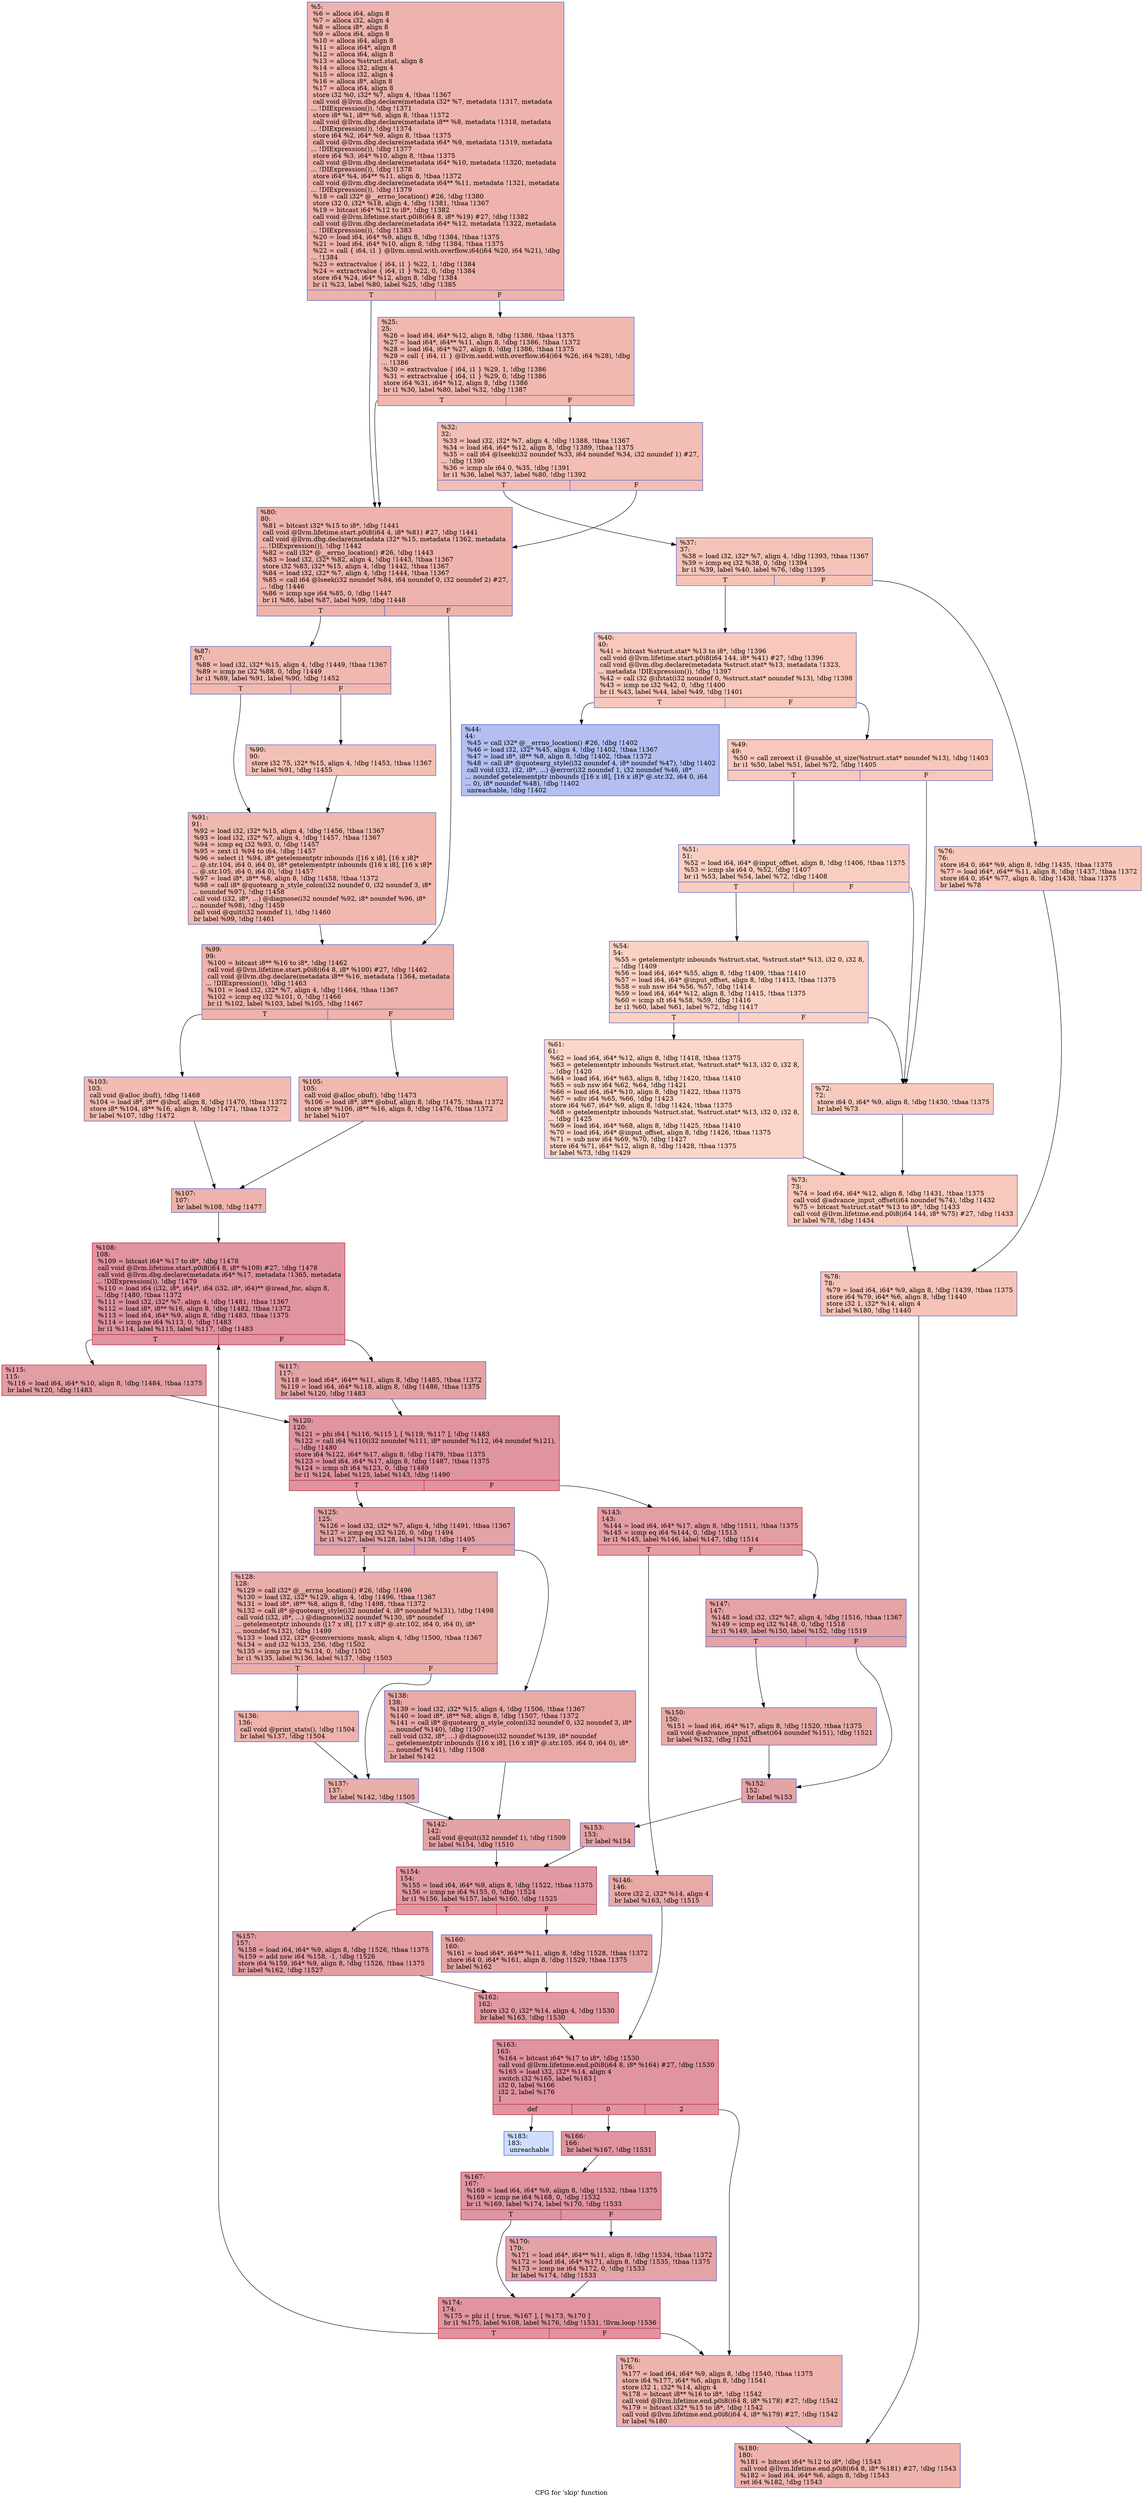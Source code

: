 digraph "CFG for 'skip' function" {
	label="CFG for 'skip' function";

	Node0xfb1440 [shape=record,color="#3d50c3ff", style=filled, fillcolor="#d6524470",label="{%5:\l  %6 = alloca i64, align 8\l  %7 = alloca i32, align 4\l  %8 = alloca i8*, align 8\l  %9 = alloca i64, align 8\l  %10 = alloca i64, align 8\l  %11 = alloca i64*, align 8\l  %12 = alloca i64, align 8\l  %13 = alloca %struct.stat, align 8\l  %14 = alloca i32, align 4\l  %15 = alloca i32, align 4\l  %16 = alloca i8*, align 8\l  %17 = alloca i64, align 8\l  store i32 %0, i32* %7, align 4, !tbaa !1367\l  call void @llvm.dbg.declare(metadata i32* %7, metadata !1317, metadata\l... !DIExpression()), !dbg !1371\l  store i8* %1, i8** %8, align 8, !tbaa !1372\l  call void @llvm.dbg.declare(metadata i8** %8, metadata !1318, metadata\l... !DIExpression()), !dbg !1374\l  store i64 %2, i64* %9, align 8, !tbaa !1375\l  call void @llvm.dbg.declare(metadata i64* %9, metadata !1319, metadata\l... !DIExpression()), !dbg !1377\l  store i64 %3, i64* %10, align 8, !tbaa !1375\l  call void @llvm.dbg.declare(metadata i64* %10, metadata !1320, metadata\l... !DIExpression()), !dbg !1378\l  store i64* %4, i64** %11, align 8, !tbaa !1372\l  call void @llvm.dbg.declare(metadata i64** %11, metadata !1321, metadata\l... !DIExpression()), !dbg !1379\l  %18 = call i32* @__errno_location() #26, !dbg !1380\l  store i32 0, i32* %18, align 4, !dbg !1381, !tbaa !1367\l  %19 = bitcast i64* %12 to i8*, !dbg !1382\l  call void @llvm.lifetime.start.p0i8(i64 8, i8* %19) #27, !dbg !1382\l  call void @llvm.dbg.declare(metadata i64* %12, metadata !1322, metadata\l... !DIExpression()), !dbg !1383\l  %20 = load i64, i64* %9, align 8, !dbg !1384, !tbaa !1375\l  %21 = load i64, i64* %10, align 8, !dbg !1384, !tbaa !1375\l  %22 = call \{ i64, i1 \} @llvm.smul.with.overflow.i64(i64 %20, i64 %21), !dbg\l... !1384\l  %23 = extractvalue \{ i64, i1 \} %22, 1, !dbg !1384\l  %24 = extractvalue \{ i64, i1 \} %22, 0, !dbg !1384\l  store i64 %24, i64* %12, align 8, !dbg !1384\l  br i1 %23, label %80, label %25, !dbg !1385\l|{<s0>T|<s1>F}}"];
	Node0xfb1440:s0 -> Node0xfb1a40;
	Node0xfb1440:s1 -> Node0xfb1630;
	Node0xfb1630 [shape=record,color="#3d50c3ff", style=filled, fillcolor="#dc5d4a70",label="{%25:\l25:                                               \l  %26 = load i64, i64* %12, align 8, !dbg !1386, !tbaa !1375\l  %27 = load i64*, i64** %11, align 8, !dbg !1386, !tbaa !1372\l  %28 = load i64, i64* %27, align 8, !dbg !1386, !tbaa !1375\l  %29 = call \{ i64, i1 \} @llvm.sadd.with.overflow.i64(i64 %26, i64 %28), !dbg\l... !1386\l  %30 = extractvalue \{ i64, i1 \} %29, 1, !dbg !1386\l  %31 = extractvalue \{ i64, i1 \} %29, 0, !dbg !1386\l  store i64 %31, i64* %12, align 8, !dbg !1386\l  br i1 %30, label %80, label %32, !dbg !1387\l|{<s0>T|<s1>F}}"];
	Node0xfb1630:s0 -> Node0xfb1a40;
	Node0xfb1630:s1 -> Node0xfb1680;
	Node0xfb1680 [shape=record,color="#3d50c3ff", style=filled, fillcolor="#e36c5570",label="{%32:\l32:                                               \l  %33 = load i32, i32* %7, align 4, !dbg !1388, !tbaa !1367\l  %34 = load i64, i64* %12, align 8, !dbg !1389, !tbaa !1375\l  %35 = call i64 @lseek(i32 noundef %33, i64 noundef %34, i32 noundef 1) #27,\l... !dbg !1390\l  %36 = icmp sle i64 0, %35, !dbg !1391\l  br i1 %36, label %37, label %80, !dbg !1392\l|{<s0>T|<s1>F}}"];
	Node0xfb1680:s0 -> Node0xfb16d0;
	Node0xfb1680:s1 -> Node0xfb1a40;
	Node0xfb16d0 [shape=record,color="#3d50c3ff", style=filled, fillcolor="#e8765c70",label="{%37:\l37:                                               \l  %38 = load i32, i32* %7, align 4, !dbg !1393, !tbaa !1367\l  %39 = icmp eq i32 %38, 0, !dbg !1394\l  br i1 %39, label %40, label %76, !dbg !1395\l|{<s0>T|<s1>F}}"];
	Node0xfb16d0:s0 -> Node0xfb1720;
	Node0xfb16d0:s1 -> Node0xfb19a0;
	Node0xfb1720 [shape=record,color="#3d50c3ff", style=filled, fillcolor="#ed836670",label="{%40:\l40:                                               \l  %41 = bitcast %struct.stat* %13 to i8*, !dbg !1396\l  call void @llvm.lifetime.start.p0i8(i64 144, i8* %41) #27, !dbg !1396\l  call void @llvm.dbg.declare(metadata %struct.stat* %13, metadata !1323,\l... metadata !DIExpression()), !dbg !1397\l  %42 = call i32 @ifstat(i32 noundef 0, %struct.stat* noundef %13), !dbg !1398\l  %43 = icmp ne i32 %42, 0, !dbg !1400\l  br i1 %43, label %44, label %49, !dbg !1401\l|{<s0>T|<s1>F}}"];
	Node0xfb1720:s0 -> Node0xfb1770;
	Node0xfb1720:s1 -> Node0xfb17c0;
	Node0xfb1770 [shape=record,color="#3d50c3ff", style=filled, fillcolor="#536edd70",label="{%44:\l44:                                               \l  %45 = call i32* @__errno_location() #26, !dbg !1402\l  %46 = load i32, i32* %45, align 4, !dbg !1402, !tbaa !1367\l  %47 = load i8*, i8** %8, align 8, !dbg !1402, !tbaa !1372\l  %48 = call i8* @quotearg_style(i32 noundef 4, i8* noundef %47), !dbg !1402\l  call void (i32, i32, i8*, ...) @error(i32 noundef 1, i32 noundef %46, i8*\l... noundef getelementptr inbounds ([16 x i8], [16 x i8]* @.str.32, i64 0, i64\l... 0), i8* noundef %48), !dbg !1402\l  unreachable, !dbg !1402\l}"];
	Node0xfb17c0 [shape=record,color="#3d50c3ff", style=filled, fillcolor="#ed836670",label="{%49:\l49:                                               \l  %50 = call zeroext i1 @usable_st_size(%struct.stat* noundef %13), !dbg !1403\l  br i1 %50, label %51, label %72, !dbg !1405\l|{<s0>T|<s1>F}}"];
	Node0xfb17c0:s0 -> Node0xfb1810;
	Node0xfb17c0:s1 -> Node0xfb1900;
	Node0xfb1810 [shape=record,color="#3d50c3ff", style=filled, fillcolor="#f2907270",label="{%51:\l51:                                               \l  %52 = load i64, i64* @input_offset, align 8, !dbg !1406, !tbaa !1375\l  %53 = icmp sle i64 0, %52, !dbg !1407\l  br i1 %53, label %54, label %72, !dbg !1408\l|{<s0>T|<s1>F}}"];
	Node0xfb1810:s0 -> Node0xfb1860;
	Node0xfb1810:s1 -> Node0xfb1900;
	Node0xfb1860 [shape=record,color="#3d50c3ff", style=filled, fillcolor="#f4987a70",label="{%54:\l54:                                               \l  %55 = getelementptr inbounds %struct.stat, %struct.stat* %13, i32 0, i32 8,\l... !dbg !1409\l  %56 = load i64, i64* %55, align 8, !dbg !1409, !tbaa !1410\l  %57 = load i64, i64* @input_offset, align 8, !dbg !1413, !tbaa !1375\l  %58 = sub nsw i64 %56, %57, !dbg !1414\l  %59 = load i64, i64* %12, align 8, !dbg !1415, !tbaa !1375\l  %60 = icmp slt i64 %58, %59, !dbg !1416\l  br i1 %60, label %61, label %72, !dbg !1417\l|{<s0>T|<s1>F}}"];
	Node0xfb1860:s0 -> Node0xfb18b0;
	Node0xfb1860:s1 -> Node0xfb1900;
	Node0xfb18b0 [shape=record,color="#3d50c3ff", style=filled, fillcolor="#f5a08170",label="{%61:\l61:                                               \l  %62 = load i64, i64* %12, align 8, !dbg !1418, !tbaa !1375\l  %63 = getelementptr inbounds %struct.stat, %struct.stat* %13, i32 0, i32 8,\l... !dbg !1420\l  %64 = load i64, i64* %63, align 8, !dbg !1420, !tbaa !1410\l  %65 = sub nsw i64 %62, %64, !dbg !1421\l  %66 = load i64, i64* %10, align 8, !dbg !1422, !tbaa !1375\l  %67 = sdiv i64 %65, %66, !dbg !1423\l  store i64 %67, i64* %9, align 8, !dbg !1424, !tbaa !1375\l  %68 = getelementptr inbounds %struct.stat, %struct.stat* %13, i32 0, i32 8,\l... !dbg !1425\l  %69 = load i64, i64* %68, align 8, !dbg !1425, !tbaa !1410\l  %70 = load i64, i64* @input_offset, align 8, !dbg !1426, !tbaa !1375\l  %71 = sub nsw i64 %69, %70, !dbg !1427\l  store i64 %71, i64* %12, align 8, !dbg !1428, !tbaa !1375\l  br label %73, !dbg !1429\l}"];
	Node0xfb18b0 -> Node0xfb1950;
	Node0xfb1900 [shape=record,color="#3d50c3ff", style=filled, fillcolor="#ef886b70",label="{%72:\l72:                                               \l  store i64 0, i64* %9, align 8, !dbg !1430, !tbaa !1375\l  br label %73\l}"];
	Node0xfb1900 -> Node0xfb1950;
	Node0xfb1950 [shape=record,color="#3d50c3ff", style=filled, fillcolor="#ed836670",label="{%73:\l73:                                               \l  %74 = load i64, i64* %12, align 8, !dbg !1431, !tbaa !1375\l  call void @advance_input_offset(i64 noundef %74), !dbg !1432\l  %75 = bitcast %struct.stat* %13 to i8*, !dbg !1433\l  call void @llvm.lifetime.end.p0i8(i64 144, i8* %75) #27, !dbg !1433\l  br label %78, !dbg !1434\l}"];
	Node0xfb1950 -> Node0xfb19f0;
	Node0xfb19a0 [shape=record,color="#3d50c3ff", style=filled, fillcolor="#ec7f6370",label="{%76:\l76:                                               \l  store i64 0, i64* %9, align 8, !dbg !1435, !tbaa !1375\l  %77 = load i64*, i64** %11, align 8, !dbg !1437, !tbaa !1372\l  store i64 0, i64* %77, align 8, !dbg !1438, !tbaa !1375\l  br label %78\l}"];
	Node0xfb19a0 -> Node0xfb19f0;
	Node0xfb19f0 [shape=record,color="#3d50c3ff", style=filled, fillcolor="#e8765c70",label="{%78:\l78:                                               \l  %79 = load i64, i64* %9, align 8, !dbg !1439, !tbaa !1375\l  store i64 %79, i64* %6, align 8, !dbg !1440\l  store i32 1, i32* %14, align 4\l  br label %180, !dbg !1440\l}"];
	Node0xfb19f0 -> Node0xfb24e0;
	Node0xfb1a40 [shape=record,color="#3d50c3ff", style=filled, fillcolor="#d6524470",label="{%80:\l80:                                               \l  %81 = bitcast i32* %15 to i8*, !dbg !1441\l  call void @llvm.lifetime.start.p0i8(i64 4, i8* %81) #27, !dbg !1441\l  call void @llvm.dbg.declare(metadata i32* %15, metadata !1362, metadata\l... !DIExpression()), !dbg !1442\l  %82 = call i32* @__errno_location() #26, !dbg !1443\l  %83 = load i32, i32* %82, align 4, !dbg !1443, !tbaa !1367\l  store i32 %83, i32* %15, align 4, !dbg !1442, !tbaa !1367\l  %84 = load i32, i32* %7, align 4, !dbg !1444, !tbaa !1367\l  %85 = call i64 @lseek(i32 noundef %84, i64 noundef 0, i32 noundef 2) #27,\l... !dbg !1446\l  %86 = icmp sge i64 %85, 0, !dbg !1447\l  br i1 %86, label %87, label %99, !dbg !1448\l|{<s0>T|<s1>F}}"];
	Node0xfb1a40:s0 -> Node0xfb1a90;
	Node0xfb1a40:s1 -> Node0xfb1b80;
	Node0xfb1a90 [shape=record,color="#3d50c3ff", style=filled, fillcolor="#de614d70",label="{%87:\l87:                                               \l  %88 = load i32, i32* %15, align 4, !dbg !1449, !tbaa !1367\l  %89 = icmp ne i32 %88, 0, !dbg !1449\l  br i1 %89, label %91, label %90, !dbg !1452\l|{<s0>T|<s1>F}}"];
	Node0xfb1a90:s0 -> Node0xfb1b30;
	Node0xfb1a90:s1 -> Node0xfb1ae0;
	Node0xfb1ae0 [shape=record,color="#3d50c3ff", style=filled, fillcolor="#e5705870",label="{%90:\l90:                                               \l  store i32 75, i32* %15, align 4, !dbg !1453, !tbaa !1367\l  br label %91, !dbg !1455\l}"];
	Node0xfb1ae0 -> Node0xfb1b30;
	Node0xfb1b30 [shape=record,color="#3d50c3ff", style=filled, fillcolor="#de614d70",label="{%91:\l91:                                               \l  %92 = load i32, i32* %15, align 4, !dbg !1456, !tbaa !1367\l  %93 = load i32, i32* %7, align 4, !dbg !1457, !tbaa !1367\l  %94 = icmp eq i32 %93, 0, !dbg !1457\l  %95 = zext i1 %94 to i64, !dbg !1457\l  %96 = select i1 %94, i8* getelementptr inbounds ([16 x i8], [16 x i8]*\l... @.str.104, i64 0, i64 0), i8* getelementptr inbounds ([16 x i8], [16 x i8]*\l... @.str.105, i64 0, i64 0), !dbg !1457\l  %97 = load i8*, i8** %8, align 8, !dbg !1458, !tbaa !1372\l  %98 = call i8* @quotearg_n_style_colon(i32 noundef 0, i32 noundef 3, i8*\l... noundef %97), !dbg !1458\l  call void (i32, i8*, ...) @diagnose(i32 noundef %92, i8* noundef %96, i8*\l... noundef %98), !dbg !1459\l  call void @quit(i32 noundef 1), !dbg !1460\l  br label %99, !dbg !1461\l}"];
	Node0xfb1b30 -> Node0xfb1b80;
	Node0xfb1b80 [shape=record,color="#3d50c3ff", style=filled, fillcolor="#d6524470",label="{%99:\l99:                                               \l  %100 = bitcast i8** %16 to i8*, !dbg !1462\l  call void @llvm.lifetime.start.p0i8(i64 8, i8* %100) #27, !dbg !1462\l  call void @llvm.dbg.declare(metadata i8** %16, metadata !1364, metadata\l... !DIExpression()), !dbg !1463\l  %101 = load i32, i32* %7, align 4, !dbg !1464, !tbaa !1367\l  %102 = icmp eq i32 %101, 0, !dbg !1466\l  br i1 %102, label %103, label %105, !dbg !1467\l|{<s0>T|<s1>F}}"];
	Node0xfb1b80:s0 -> Node0xfb1bd0;
	Node0xfb1b80:s1 -> Node0xfb1c20;
	Node0xfb1bd0 [shape=record,color="#3d50c3ff", style=filled, fillcolor="#e1675170",label="{%103:\l103:                                              \l  call void @alloc_ibuf(), !dbg !1468\l  %104 = load i8*, i8** @ibuf, align 8, !dbg !1470, !tbaa !1372\l  store i8* %104, i8** %16, align 8, !dbg !1471, !tbaa !1372\l  br label %107, !dbg !1472\l}"];
	Node0xfb1bd0 -> Node0xfb1c70;
	Node0xfb1c20 [shape=record,color="#3d50c3ff", style=filled, fillcolor="#dc5d4a70",label="{%105:\l105:                                              \l  call void @alloc_obuf(), !dbg !1473\l  %106 = load i8*, i8** @obuf, align 8, !dbg !1475, !tbaa !1372\l  store i8* %106, i8** %16, align 8, !dbg !1476, !tbaa !1372\l  br label %107\l}"];
	Node0xfb1c20 -> Node0xfb1c70;
	Node0xfb1c70 [shape=record,color="#3d50c3ff", style=filled, fillcolor="#d6524470",label="{%107:\l107:                                              \l  br label %108, !dbg !1477\l}"];
	Node0xfb1c70 -> Node0xfb1cc0;
	Node0xfb1cc0 [shape=record,color="#b70d28ff", style=filled, fillcolor="#b70d2870",label="{%108:\l108:                                              \l  %109 = bitcast i64* %17 to i8*, !dbg !1478\l  call void @llvm.lifetime.start.p0i8(i64 8, i8* %109) #27, !dbg !1478\l  call void @llvm.dbg.declare(metadata i64* %17, metadata !1365, metadata\l... !DIExpression()), !dbg !1479\l  %110 = load i64 (i32, i8*, i64)*, i64 (i32, i8*, i64)** @iread_fnc, align 8,\l... !dbg !1480, !tbaa !1372\l  %111 = load i32, i32* %7, align 4, !dbg !1481, !tbaa !1367\l  %112 = load i8*, i8** %16, align 8, !dbg !1482, !tbaa !1372\l  %113 = load i64, i64* %9, align 8, !dbg !1483, !tbaa !1375\l  %114 = icmp ne i64 %113, 0, !dbg !1483\l  br i1 %114, label %115, label %117, !dbg !1483\l|{<s0>T|<s1>F}}"];
	Node0xfb1cc0:s0 -> Node0xfb1d10;
	Node0xfb1cc0:s1 -> Node0xfb1d60;
	Node0xfb1d10 [shape=record,color="#b70d28ff", style=filled, fillcolor="#be242e70",label="{%115:\l115:                                              \l  %116 = load i64, i64* %10, align 8, !dbg !1484, !tbaa !1375\l  br label %120, !dbg !1483\l}"];
	Node0xfb1d10 -> Node0xfb1db0;
	Node0xfb1d60 [shape=record,color="#3d50c3ff", style=filled, fillcolor="#c32e3170",label="{%117:\l117:                                              \l  %118 = load i64*, i64** %11, align 8, !dbg !1485, !tbaa !1372\l  %119 = load i64, i64* %118, align 8, !dbg !1486, !tbaa !1375\l  br label %120, !dbg !1483\l}"];
	Node0xfb1d60 -> Node0xfb1db0;
	Node0xfb1db0 [shape=record,color="#b70d28ff", style=filled, fillcolor="#b70d2870",label="{%120:\l120:                                              \l  %121 = phi i64 [ %116, %115 ], [ %119, %117 ], !dbg !1483\l  %122 = call i64 %110(i32 noundef %111, i8* noundef %112, i64 noundef %121),\l... !dbg !1480\l  store i64 %122, i64* %17, align 8, !dbg !1479, !tbaa !1375\l  %123 = load i64, i64* %17, align 8, !dbg !1487, !tbaa !1375\l  %124 = icmp slt i64 %123, 0, !dbg !1489\l  br i1 %124, label %125, label %143, !dbg !1490\l|{<s0>T|<s1>F}}"];
	Node0xfb1db0:s0 -> Node0xfb1e00;
	Node0xfb1db0:s1 -> Node0xfb1fe0;
	Node0xfb1e00 [shape=record,color="#3d50c3ff", style=filled, fillcolor="#c32e3170",label="{%125:\l125:                                              \l  %126 = load i32, i32* %7, align 4, !dbg !1491, !tbaa !1367\l  %127 = icmp eq i32 %126, 0, !dbg !1494\l  br i1 %127, label %128, label %138, !dbg !1495\l|{<s0>T|<s1>F}}"];
	Node0xfb1e00:s0 -> Node0xfb1e50;
	Node0xfb1e00:s1 -> Node0xfb1f40;
	Node0xfb1e50 [shape=record,color="#3d50c3ff", style=filled, fillcolor="#d0473d70",label="{%128:\l128:                                              \l  %129 = call i32* @__errno_location() #26, !dbg !1496\l  %130 = load i32, i32* %129, align 4, !dbg !1496, !tbaa !1367\l  %131 = load i8*, i8** %8, align 8, !dbg !1498, !tbaa !1372\l  %132 = call i8* @quotearg_style(i32 noundef 4, i8* noundef %131), !dbg !1498\l  call void (i32, i8*, ...) @diagnose(i32 noundef %130, i8* noundef\l... getelementptr inbounds ([17 x i8], [17 x i8]* @.str.102, i64 0, i64 0), i8*\l... noundef %132), !dbg !1499\l  %133 = load i32, i32* @conversions_mask, align 4, !dbg !1500, !tbaa !1367\l  %134 = and i32 %133, 256, !dbg !1502\l  %135 = icmp ne i32 %134, 0, !dbg !1502\l  br i1 %135, label %136, label %137, !dbg !1503\l|{<s0>T|<s1>F}}"];
	Node0xfb1e50:s0 -> Node0xfb1ea0;
	Node0xfb1e50:s1 -> Node0xfb1ef0;
	Node0xfb1ea0 [shape=record,color="#3d50c3ff", style=filled, fillcolor="#d6524470",label="{%136:\l136:                                              \l  call void @print_stats(), !dbg !1504\l  br label %137, !dbg !1504\l}"];
	Node0xfb1ea0 -> Node0xfb1ef0;
	Node0xfb1ef0 [shape=record,color="#3d50c3ff", style=filled, fillcolor="#d0473d70",label="{%137:\l137:                                              \l  br label %142, !dbg !1505\l}"];
	Node0xfb1ef0 -> Node0xfb1f90;
	Node0xfb1f40 [shape=record,color="#3d50c3ff", style=filled, fillcolor="#ca3b3770",label="{%138:\l138:                                              \l  %139 = load i32, i32* %15, align 4, !dbg !1506, !tbaa !1367\l  %140 = load i8*, i8** %8, align 8, !dbg !1507, !tbaa !1372\l  %141 = call i8* @quotearg_n_style_colon(i32 noundef 0, i32 noundef 3, i8*\l... noundef %140), !dbg !1507\l  call void (i32, i8*, ...) @diagnose(i32 noundef %139, i8* noundef\l... getelementptr inbounds ([16 x i8], [16 x i8]* @.str.105, i64 0, i64 0), i8*\l... noundef %141), !dbg !1508\l  br label %142\l}"];
	Node0xfb1f40 -> Node0xfb1f90;
	Node0xfb1f90 [shape=record,color="#3d50c3ff", style=filled, fillcolor="#c32e3170",label="{%142:\l142:                                              \l  call void @quit(i32 noundef 1), !dbg !1509\l  br label %154, !dbg !1510\l}"];
	Node0xfb1f90 -> Node0xfb21c0;
	Node0xfb1fe0 [shape=record,color="#b70d28ff", style=filled, fillcolor="#be242e70",label="{%143:\l143:                                              \l  %144 = load i64, i64* %17, align 8, !dbg !1511, !tbaa !1375\l  %145 = icmp eq i64 %144, 0, !dbg !1513\l  br i1 %145, label %146, label %147, !dbg !1514\l|{<s0>T|<s1>F}}"];
	Node0xfb1fe0:s0 -> Node0xfb2030;
	Node0xfb1fe0:s1 -> Node0xfb2080;
	Node0xfb2030 [shape=record,color="#3d50c3ff", style=filled, fillcolor="#ca3b3770",label="{%146:\l146:                                              \l  store i32 2, i32* %14, align 4\l  br label %163, !dbg !1515\l}"];
	Node0xfb2030 -> Node0xfb2300;
	Node0xfb2080 [shape=record,color="#3d50c3ff", style=filled, fillcolor="#c32e3170",label="{%147:\l147:                                              \l  %148 = load i32, i32* %7, align 4, !dbg !1516, !tbaa !1367\l  %149 = icmp eq i32 %148, 0, !dbg !1518\l  br i1 %149, label %150, label %152, !dbg !1519\l|{<s0>T|<s1>F}}"];
	Node0xfb2080:s0 -> Node0xfb20d0;
	Node0xfb2080:s1 -> Node0xfb2120;
	Node0xfb20d0 [shape=record,color="#3d50c3ff", style=filled, fillcolor="#cc403a70",label="{%150:\l150:                                              \l  %151 = load i64, i64* %17, align 8, !dbg !1520, !tbaa !1375\l  call void @advance_input_offset(i64 noundef %151), !dbg !1521\l  br label %152, !dbg !1521\l}"];
	Node0xfb20d0 -> Node0xfb2120;
	Node0xfb2120 [shape=record,color="#3d50c3ff", style=filled, fillcolor="#c32e3170",label="{%152:\l152:                                              \l  br label %153\l}"];
	Node0xfb2120 -> Node0xfb2170;
	Node0xfb2170 [shape=record,color="#3d50c3ff", style=filled, fillcolor="#c32e3170",label="{%153:\l153:                                              \l  br label %154\l}"];
	Node0xfb2170 -> Node0xfb21c0;
	Node0xfb21c0 [shape=record,color="#b70d28ff", style=filled, fillcolor="#bb1b2c70",label="{%154:\l154:                                              \l  %155 = load i64, i64* %9, align 8, !dbg !1522, !tbaa !1375\l  %156 = icmp ne i64 %155, 0, !dbg !1524\l  br i1 %156, label %157, label %160, !dbg !1525\l|{<s0>T|<s1>F}}"];
	Node0xfb21c0:s0 -> Node0xfb2210;
	Node0xfb21c0:s1 -> Node0xfb2260;
	Node0xfb2210 [shape=record,color="#3d50c3ff", style=filled, fillcolor="#be242e70",label="{%157:\l157:                                              \l  %158 = load i64, i64* %9, align 8, !dbg !1526, !tbaa !1375\l  %159 = add nsw i64 %158, -1, !dbg !1526\l  store i64 %159, i64* %9, align 8, !dbg !1526, !tbaa !1375\l  br label %162, !dbg !1527\l}"];
	Node0xfb2210 -> Node0xfb22b0;
	Node0xfb2260 [shape=record,color="#3d50c3ff", style=filled, fillcolor="#c5333470",label="{%160:\l160:                                              \l  %161 = load i64*, i64** %11, align 8, !dbg !1528, !tbaa !1372\l  store i64 0, i64* %161, align 8, !dbg !1529, !tbaa !1375\l  br label %162\l}"];
	Node0xfb2260 -> Node0xfb22b0;
	Node0xfb22b0 [shape=record,color="#b70d28ff", style=filled, fillcolor="#bb1b2c70",label="{%162:\l162:                                              \l  store i32 0, i32* %14, align 4, !dbg !1530\l  br label %163, !dbg !1530\l}"];
	Node0xfb22b0 -> Node0xfb2300;
	Node0xfb2300 [shape=record,color="#b70d28ff", style=filled, fillcolor="#b70d2870",label="{%163:\l163:                                              \l  %164 = bitcast i64* %17 to i8*, !dbg !1530\l  call void @llvm.lifetime.end.p0i8(i64 8, i8* %164) #27, !dbg !1530\l  %165 = load i32, i32* %14, align 4\l  switch i32 %165, label %183 [\l    i32 0, label %166\l    i32 2, label %176\l  ]\l|{<s0>def|<s1>0|<s2>2}}"];
	Node0xfb2300:s0 -> Node0xfb2530;
	Node0xfb2300:s1 -> Node0xfb2350;
	Node0xfb2300:s2 -> Node0xfb2490;
	Node0xfb2350 [shape=record,color="#b70d28ff", style=filled, fillcolor="#b70d2870",label="{%166:\l166:                                              \l  br label %167, !dbg !1531\l}"];
	Node0xfb2350 -> Node0xfb23a0;
	Node0xfb23a0 [shape=record,color="#b70d28ff", style=filled, fillcolor="#b70d2870",label="{%167:\l167:                                              \l  %168 = load i64, i64* %9, align 8, !dbg !1532, !tbaa !1375\l  %169 = icmp ne i64 %168, 0, !dbg !1532\l  br i1 %169, label %174, label %170, !dbg !1533\l|{<s0>T|<s1>F}}"];
	Node0xfb23a0:s0 -> Node0xfb2440;
	Node0xfb23a0:s1 -> Node0xfb23f0;
	Node0xfb23f0 [shape=record,color="#3d50c3ff", style=filled, fillcolor="#c32e3170",label="{%170:\l170:                                              \l  %171 = load i64*, i64** %11, align 8, !dbg !1534, !tbaa !1372\l  %172 = load i64, i64* %171, align 8, !dbg !1535, !tbaa !1375\l  %173 = icmp ne i64 %172, 0, !dbg !1533\l  br label %174, !dbg !1533\l}"];
	Node0xfb23f0 -> Node0xfb2440;
	Node0xfb2440 [shape=record,color="#b70d28ff", style=filled, fillcolor="#b70d2870",label="{%174:\l174:                                              \l  %175 = phi i1 [ true, %167 ], [ %173, %170 ]\l  br i1 %175, label %108, label %176, !dbg !1531, !llvm.loop !1536\l|{<s0>T|<s1>F}}"];
	Node0xfb2440:s0 -> Node0xfb1cc0;
	Node0xfb2440:s1 -> Node0xfb2490;
	Node0xfb2490 [shape=record,color="#3d50c3ff", style=filled, fillcolor="#d6524470",label="{%176:\l176:                                              \l  %177 = load i64, i64* %9, align 8, !dbg !1540, !tbaa !1375\l  store i64 %177, i64* %6, align 8, !dbg !1541\l  store i32 1, i32* %14, align 4\l  %178 = bitcast i8** %16 to i8*, !dbg !1542\l  call void @llvm.lifetime.end.p0i8(i64 8, i8* %178) #27, !dbg !1542\l  %179 = bitcast i32* %15 to i8*, !dbg !1542\l  call void @llvm.lifetime.end.p0i8(i64 4, i8* %179) #27, !dbg !1542\l  br label %180\l}"];
	Node0xfb2490 -> Node0xfb24e0;
	Node0xfb24e0 [shape=record,color="#3d50c3ff", style=filled, fillcolor="#d6524470",label="{%180:\l180:                                              \l  %181 = bitcast i64* %12 to i8*, !dbg !1543\l  call void @llvm.lifetime.end.p0i8(i64 8, i8* %181) #27, !dbg !1543\l  %182 = load i64, i64* %6, align 8, !dbg !1543\l  ret i64 %182, !dbg !1543\l}"];
	Node0xfb2530 [shape=record,color="#3d50c3ff", style=filled, fillcolor="#93b5fe70",label="{%183:\l183:                                              \l  unreachable\l}"];
}
